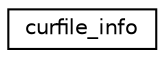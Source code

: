 digraph "类继承关系图"
{
  edge [fontname="Helvetica",fontsize="10",labelfontname="Helvetica",labelfontsize="10"];
  node [fontname="Helvetica",fontsize="10",shape=record];
  rankdir="LR";
  Node0 [label="curfile_info",height=0.2,width=0.4,color="black", fillcolor="white", style="filled",URL="$structcurfile__info.html"];
}
